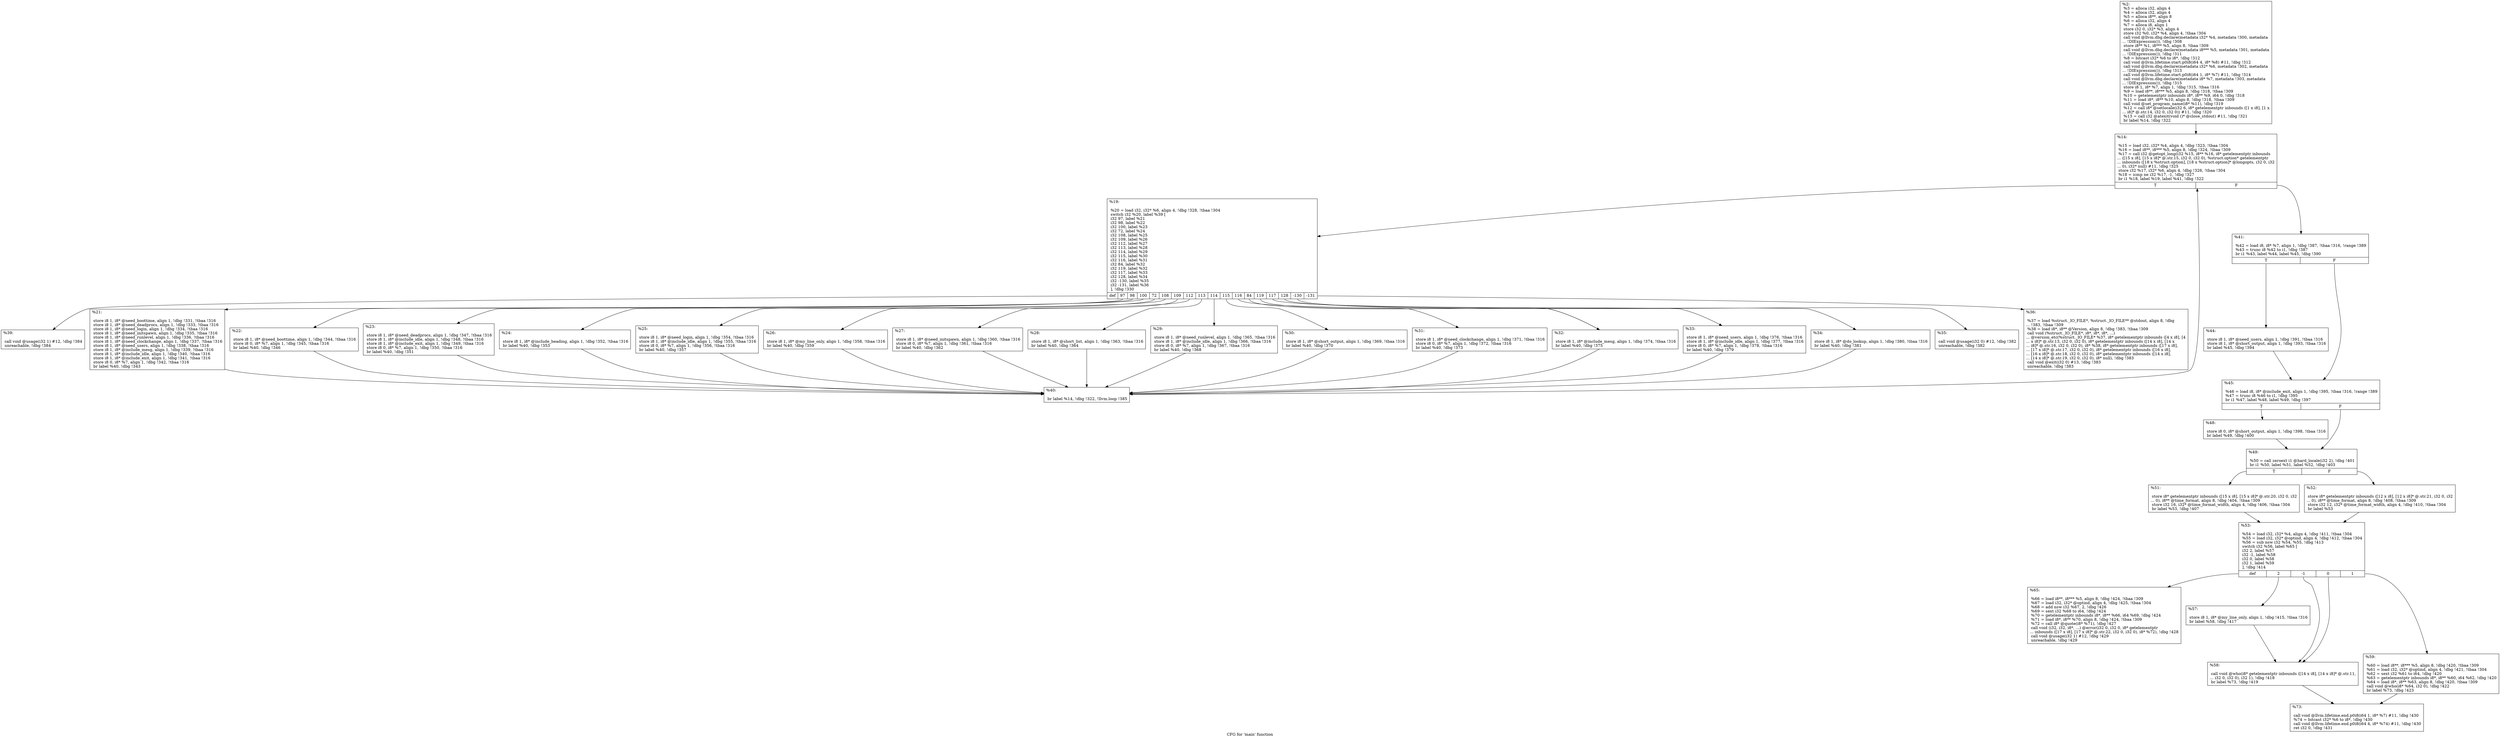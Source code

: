digraph "CFG for 'main' function" {
	label="CFG for 'main' function";

	Node0x103a1e0 [shape=record,label="{%2:\l  %3 = alloca i32, align 4\l  %4 = alloca i32, align 4\l  %5 = alloca i8**, align 8\l  %6 = alloca i32, align 4\l  %7 = alloca i8, align 1\l  store i32 0, i32* %3, align 4\l  store i32 %0, i32* %4, align 4, !tbaa !304\l  call void @llvm.dbg.declare(metadata i32* %4, metadata !300, metadata\l... !DIExpression()), !dbg !308\l  store i8** %1, i8*** %5, align 8, !tbaa !309\l  call void @llvm.dbg.declare(metadata i8*** %5, metadata !301, metadata\l... !DIExpression()), !dbg !311\l  %8 = bitcast i32* %6 to i8*, !dbg !312\l  call void @llvm.lifetime.start.p0i8(i64 4, i8* %8) #11, !dbg !312\l  call void @llvm.dbg.declare(metadata i32* %6, metadata !302, metadata\l... !DIExpression()), !dbg !313\l  call void @llvm.lifetime.start.p0i8(i64 1, i8* %7) #11, !dbg !314\l  call void @llvm.dbg.declare(metadata i8* %7, metadata !303, metadata\l... !DIExpression()), !dbg !315\l  store i8 1, i8* %7, align 1, !dbg !315, !tbaa !316\l  %9 = load i8**, i8*** %5, align 8, !dbg !318, !tbaa !309\l  %10 = getelementptr inbounds i8*, i8** %9, i64 0, !dbg !318\l  %11 = load i8*, i8** %10, align 8, !dbg !318, !tbaa !309\l  call void @set_program_name(i8* %11), !dbg !319\l  %12 = call i8* @setlocale(i32 6, i8* getelementptr inbounds ([1 x i8], [1 x\l... i8]* @.str.14, i32 0, i32 0)) #11, !dbg !320\l  %13 = call i32 @atexit(void ()* @close_stdout) #11, !dbg !321\l  br label %14, !dbg !322\l}"];
	Node0x103a1e0 -> Node0x103a350;
	Node0x103a350 [shape=record,label="{%14:\l\l  %15 = load i32, i32* %4, align 4, !dbg !323, !tbaa !304\l  %16 = load i8**, i8*** %5, align 8, !dbg !324, !tbaa !309\l  %17 = call i32 @getopt_long(i32 %15, i8** %16, i8* getelementptr inbounds\l... ([15 x i8], [15 x i8]* @.str.15, i32 0, i32 0), %struct.option* getelementptr\l... inbounds ([18 x %struct.option], [18 x %struct.option]* @longopts, i32 0, i32\l... 0), i32* null) #11, !dbg !325\l  store i32 %17, i32* %6, align 4, !dbg !326, !tbaa !304\l  %18 = icmp ne i32 %17, -1, !dbg !327\l  br i1 %18, label %19, label %41, !dbg !322\l|{<s0>T|<s1>F}}"];
	Node0x103a350:s0 -> Node0x103a3a0;
	Node0x103a350:s1 -> Node0x103a990;
	Node0x103a3a0 [shape=record,label="{%19:\l\l  %20 = load i32, i32* %6, align 4, !dbg !328, !tbaa !304\l  switch i32 %20, label %39 [\l    i32 97, label %21\l    i32 98, label %22\l    i32 100, label %23\l    i32 72, label %24\l    i32 108, label %25\l    i32 109, label %26\l    i32 112, label %27\l    i32 113, label %28\l    i32 114, label %29\l    i32 115, label %30\l    i32 116, label %31\l    i32 84, label %32\l    i32 119, label %32\l    i32 117, label %33\l    i32 128, label %34\l    i32 -130, label %35\l    i32 -131, label %36\l  ], !dbg !330\l|{<s0>def|<s1>97|<s2>98|<s3>100|<s4>72|<s5>108|<s6>109|<s7>112|<s8>113|<s9>114|<s10>115|<s11>116|<s12>84|<s13>119|<s14>117|<s15>128|<s16>-130|<s17>-131}}"];
	Node0x103a3a0:s0 -> Node0x103a8f0;
	Node0x103a3a0:s1 -> Node0x103a3f0;
	Node0x103a3a0:s2 -> Node0x103a440;
	Node0x103a3a0:s3 -> Node0x103a490;
	Node0x103a3a0:s4 -> Node0x103a4e0;
	Node0x103a3a0:s5 -> Node0x103a530;
	Node0x103a3a0:s6 -> Node0x103a580;
	Node0x103a3a0:s7 -> Node0x103a5d0;
	Node0x103a3a0:s8 -> Node0x103a620;
	Node0x103a3a0:s9 -> Node0x103a670;
	Node0x103a3a0:s10 -> Node0x103a6c0;
	Node0x103a3a0:s11 -> Node0x103a710;
	Node0x103a3a0:s12 -> Node0x103a760;
	Node0x103a3a0:s13 -> Node0x103a760;
	Node0x103a3a0:s14 -> Node0x103a7b0;
	Node0x103a3a0:s15 -> Node0x103a800;
	Node0x103a3a0:s16 -> Node0x103a850;
	Node0x103a3a0:s17 -> Node0x103a8a0;
	Node0x103a3f0 [shape=record,label="{%21:\l\l  store i8 1, i8* @need_boottime, align 1, !dbg !331, !tbaa !316\l  store i8 1, i8* @need_deadprocs, align 1, !dbg !333, !tbaa !316\l  store i8 1, i8* @need_login, align 1, !dbg !334, !tbaa !316\l  store i8 1, i8* @need_initspawn, align 1, !dbg !335, !tbaa !316\l  store i8 1, i8* @need_runlevel, align 1, !dbg !336, !tbaa !316\l  store i8 1, i8* @need_clockchange, align 1, !dbg !337, !tbaa !316\l  store i8 1, i8* @need_users, align 1, !dbg !338, !tbaa !316\l  store i8 1, i8* @include_mesg, align 1, !dbg !339, !tbaa !316\l  store i8 1, i8* @include_idle, align 1, !dbg !340, !tbaa !316\l  store i8 1, i8* @include_exit, align 1, !dbg !341, !tbaa !316\l  store i8 0, i8* %7, align 1, !dbg !342, !tbaa !316\l  br label %40, !dbg !343\l}"];
	Node0x103a3f0 -> Node0x103a940;
	Node0x103a440 [shape=record,label="{%22:\l\l  store i8 1, i8* @need_boottime, align 1, !dbg !344, !tbaa !316\l  store i8 0, i8* %7, align 1, !dbg !345, !tbaa !316\l  br label %40, !dbg !346\l}"];
	Node0x103a440 -> Node0x103a940;
	Node0x103a490 [shape=record,label="{%23:\l\l  store i8 1, i8* @need_deadprocs, align 1, !dbg !347, !tbaa !316\l  store i8 1, i8* @include_idle, align 1, !dbg !348, !tbaa !316\l  store i8 1, i8* @include_exit, align 1, !dbg !349, !tbaa !316\l  store i8 0, i8* %7, align 1, !dbg !350, !tbaa !316\l  br label %40, !dbg !351\l}"];
	Node0x103a490 -> Node0x103a940;
	Node0x103a4e0 [shape=record,label="{%24:\l\l  store i8 1, i8* @include_heading, align 1, !dbg !352, !tbaa !316\l  br label %40, !dbg !353\l}"];
	Node0x103a4e0 -> Node0x103a940;
	Node0x103a530 [shape=record,label="{%25:\l\l  store i8 1, i8* @need_login, align 1, !dbg !354, !tbaa !316\l  store i8 1, i8* @include_idle, align 1, !dbg !355, !tbaa !316\l  store i8 0, i8* %7, align 1, !dbg !356, !tbaa !316\l  br label %40, !dbg !357\l}"];
	Node0x103a530 -> Node0x103a940;
	Node0x103a580 [shape=record,label="{%26:\l\l  store i8 1, i8* @my_line_only, align 1, !dbg !358, !tbaa !316\l  br label %40, !dbg !359\l}"];
	Node0x103a580 -> Node0x103a940;
	Node0x103a5d0 [shape=record,label="{%27:\l\l  store i8 1, i8* @need_initspawn, align 1, !dbg !360, !tbaa !316\l  store i8 0, i8* %7, align 1, !dbg !361, !tbaa !316\l  br label %40, !dbg !362\l}"];
	Node0x103a5d0 -> Node0x103a940;
	Node0x103a620 [shape=record,label="{%28:\l\l  store i8 1, i8* @short_list, align 1, !dbg !363, !tbaa !316\l  br label %40, !dbg !364\l}"];
	Node0x103a620 -> Node0x103a940;
	Node0x103a670 [shape=record,label="{%29:\l\l  store i8 1, i8* @need_runlevel, align 1, !dbg !365, !tbaa !316\l  store i8 1, i8* @include_idle, align 1, !dbg !366, !tbaa !316\l  store i8 0, i8* %7, align 1, !dbg !367, !tbaa !316\l  br label %40, !dbg !368\l}"];
	Node0x103a670 -> Node0x103a940;
	Node0x103a6c0 [shape=record,label="{%30:\l\l  store i8 1, i8* @short_output, align 1, !dbg !369, !tbaa !316\l  br label %40, !dbg !370\l}"];
	Node0x103a6c0 -> Node0x103a940;
	Node0x103a710 [shape=record,label="{%31:\l\l  store i8 1, i8* @need_clockchange, align 1, !dbg !371, !tbaa !316\l  store i8 0, i8* %7, align 1, !dbg !372, !tbaa !316\l  br label %40, !dbg !373\l}"];
	Node0x103a710 -> Node0x103a940;
	Node0x103a760 [shape=record,label="{%32:\l\l  store i8 1, i8* @include_mesg, align 1, !dbg !374, !tbaa !316\l  br label %40, !dbg !375\l}"];
	Node0x103a760 -> Node0x103a940;
	Node0x103a7b0 [shape=record,label="{%33:\l\l  store i8 1, i8* @need_users, align 1, !dbg !376, !tbaa !316\l  store i8 1, i8* @include_idle, align 1, !dbg !377, !tbaa !316\l  store i8 0, i8* %7, align 1, !dbg !378, !tbaa !316\l  br label %40, !dbg !379\l}"];
	Node0x103a7b0 -> Node0x103a940;
	Node0x103a800 [shape=record,label="{%34:\l\l  store i8 1, i8* @do_lookup, align 1, !dbg !380, !tbaa !316\l  br label %40, !dbg !381\l}"];
	Node0x103a800 -> Node0x103a940;
	Node0x103a850 [shape=record,label="{%35:\l\l  call void @usage(i32 0) #12, !dbg !382\l  unreachable, !dbg !382\l}"];
	Node0x103a8a0 [shape=record,label="{%36:\l\l  %37 = load %struct._IO_FILE*, %struct._IO_FILE** @stdout, align 8, !dbg\l... !383, !tbaa !309\l  %38 = load i8*, i8** @Version, align 8, !dbg !383, !tbaa !309\l  call void (%struct._IO_FILE*, i8*, i8*, i8*, ...)\l... @version_etc(%struct._IO_FILE* %37, i8* getelementptr inbounds ([4 x i8], [4\l... x i8]* @.str.13, i32 0, i32 0), i8* getelementptr inbounds ([14 x i8], [14 x\l... i8]* @.str.16, i32 0, i32 0), i8* %38, i8* getelementptr inbounds ([17 x i8],\l... [17 x i8]* @.str.17, i32 0, i32 0), i8* getelementptr inbounds ([16 x i8],\l... [16 x i8]* @.str.18, i32 0, i32 0), i8* getelementptr inbounds ([14 x i8],\l... [14 x i8]* @.str.19, i32 0, i32 0), i8* null), !dbg !383\l  call void @exit(i32 0) #13, !dbg !383\l  unreachable, !dbg !383\l}"];
	Node0x103a8f0 [shape=record,label="{%39:\l\l  call void @usage(i32 1) #12, !dbg !384\l  unreachable, !dbg !384\l}"];
	Node0x103a940 [shape=record,label="{%40:\l\l  br label %14, !dbg !322, !llvm.loop !385\l}"];
	Node0x103a940 -> Node0x103a350;
	Node0x103a990 [shape=record,label="{%41:\l\l  %42 = load i8, i8* %7, align 1, !dbg !387, !tbaa !316, !range !389\l  %43 = trunc i8 %42 to i1, !dbg !387\l  br i1 %43, label %44, label %45, !dbg !390\l|{<s0>T|<s1>F}}"];
	Node0x103a990:s0 -> Node0x103a9e0;
	Node0x103a990:s1 -> Node0x103aa30;
	Node0x103a9e0 [shape=record,label="{%44:\l\l  store i8 1, i8* @need_users, align 1, !dbg !391, !tbaa !316\l  store i8 1, i8* @short_output, align 1, !dbg !393, !tbaa !316\l  br label %45, !dbg !394\l}"];
	Node0x103a9e0 -> Node0x103aa30;
	Node0x103aa30 [shape=record,label="{%45:\l\l  %46 = load i8, i8* @include_exit, align 1, !dbg !395, !tbaa !316, !range !389\l  %47 = trunc i8 %46 to i1, !dbg !395\l  br i1 %47, label %48, label %49, !dbg !397\l|{<s0>T|<s1>F}}"];
	Node0x103aa30:s0 -> Node0x103aa80;
	Node0x103aa30:s1 -> Node0x103aad0;
	Node0x103aa80 [shape=record,label="{%48:\l\l  store i8 0, i8* @short_output, align 1, !dbg !398, !tbaa !316\l  br label %49, !dbg !400\l}"];
	Node0x103aa80 -> Node0x103aad0;
	Node0x103aad0 [shape=record,label="{%49:\l\l  %50 = call zeroext i1 @hard_locale(i32 2), !dbg !401\l  br i1 %50, label %51, label %52, !dbg !403\l|{<s0>T|<s1>F}}"];
	Node0x103aad0:s0 -> Node0x103ab20;
	Node0x103aad0:s1 -> Node0x103ab70;
	Node0x103ab20 [shape=record,label="{%51:\l\l  store i8* getelementptr inbounds ([15 x i8], [15 x i8]* @.str.20, i32 0, i32\l... 0), i8** @time_format, align 8, !dbg !404, !tbaa !309\l  store i32 16, i32* @time_format_width, align 4, !dbg !406, !tbaa !304\l  br label %53, !dbg !407\l}"];
	Node0x103ab20 -> Node0x103abc0;
	Node0x103ab70 [shape=record,label="{%52:\l\l  store i8* getelementptr inbounds ([12 x i8], [12 x i8]* @.str.21, i32 0, i32\l... 0), i8** @time_format, align 8, !dbg !408, !tbaa !309\l  store i32 12, i32* @time_format_width, align 4, !dbg !410, !tbaa !304\l  br label %53\l}"];
	Node0x103ab70 -> Node0x103abc0;
	Node0x103abc0 [shape=record,label="{%53:\l\l  %54 = load i32, i32* %4, align 4, !dbg !411, !tbaa !304\l  %55 = load i32, i32* @optind, align 4, !dbg !412, !tbaa !304\l  %56 = sub nsw i32 %54, %55, !dbg !413\l  switch i32 %56, label %65 [\l    i32 2, label %57\l    i32 -1, label %58\l    i32 0, label %58\l    i32 1, label %59\l  ], !dbg !414\l|{<s0>def|<s1>2|<s2>-1|<s3>0|<s4>1}}"];
	Node0x103abc0:s0 -> Node0x103ad00;
	Node0x103abc0:s1 -> Node0x103ac10;
	Node0x103abc0:s2 -> Node0x103ac60;
	Node0x103abc0:s3 -> Node0x103ac60;
	Node0x103abc0:s4 -> Node0x103acb0;
	Node0x103ac10 [shape=record,label="{%57:\l\l  store i8 1, i8* @my_line_only, align 1, !dbg !415, !tbaa !316\l  br label %58, !dbg !417\l}"];
	Node0x103ac10 -> Node0x103ac60;
	Node0x103ac60 [shape=record,label="{%58:\l\l  call void @who(i8* getelementptr inbounds ([14 x i8], [14 x i8]* @.str.11,\l... i32 0, i32 0), i32 1), !dbg !418\l  br label %73, !dbg !419\l}"];
	Node0x103ac60 -> Node0x103ad50;
	Node0x103acb0 [shape=record,label="{%59:\l\l  %60 = load i8**, i8*** %5, align 8, !dbg !420, !tbaa !309\l  %61 = load i32, i32* @optind, align 4, !dbg !421, !tbaa !304\l  %62 = sext i32 %61 to i64, !dbg !420\l  %63 = getelementptr inbounds i8*, i8** %60, i64 %62, !dbg !420\l  %64 = load i8*, i8** %63, align 8, !dbg !420, !tbaa !309\l  call void @who(i8* %64, i32 0), !dbg !422\l  br label %73, !dbg !423\l}"];
	Node0x103acb0 -> Node0x103ad50;
	Node0x103ad00 [shape=record,label="{%65:\l\l  %66 = load i8**, i8*** %5, align 8, !dbg !424, !tbaa !309\l  %67 = load i32, i32* @optind, align 4, !dbg !425, !tbaa !304\l  %68 = add nsw i32 %67, 2, !dbg !426\l  %69 = sext i32 %68 to i64, !dbg !424\l  %70 = getelementptr inbounds i8*, i8** %66, i64 %69, !dbg !424\l  %71 = load i8*, i8** %70, align 8, !dbg !424, !tbaa !309\l  %72 = call i8* @quote(i8* %71), !dbg !427\l  call void (i32, i32, i8*, ...) @error(i32 0, i32 0, i8* getelementptr\l... inbounds ([17 x i8], [17 x i8]* @.str.22, i32 0, i32 0), i8* %72), !dbg !428\l  call void @usage(i32 1) #12, !dbg !429\l  unreachable, !dbg !429\l}"];
	Node0x103ad50 [shape=record,label="{%73:\l\l  call void @llvm.lifetime.end.p0i8(i64 1, i8* %7) #11, !dbg !430\l  %74 = bitcast i32* %6 to i8*, !dbg !430\l  call void @llvm.lifetime.end.p0i8(i64 4, i8* %74) #11, !dbg !430\l  ret i32 0, !dbg !431\l}"];
}
